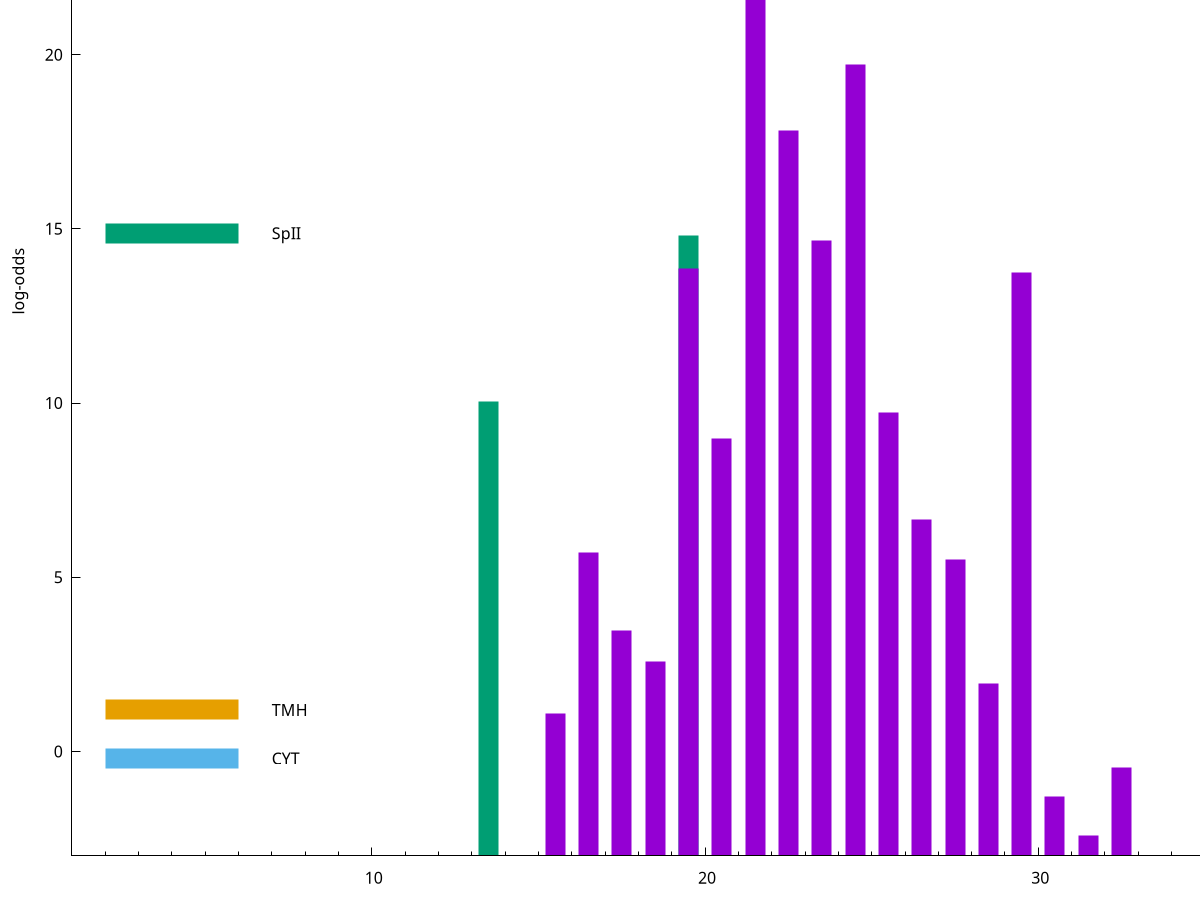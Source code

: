 set title "LipoP predictions for SRR4017849.gff"
set size 2., 1.4
set xrange [1:70] 
set mxtics 10
set yrange [-3:30]
set y2range [0:33]
set ylabel "log-odds"
set term postscript eps color solid "Helvetica" 30
set output "SRR4017849.gff175.eps"
set arrow from 2,27.38 to 6,27.38 nohead lt 1 lw 20
set label "SpI" at 7,27.38
set arrow from 2,14.8738 to 6,14.8738 nohead lt 2 lw 20
set label "SpII" at 7,14.8738
set arrow from 2,1.19042 to 6,1.19042 nohead lt 4 lw 20
set label "TMH" at 7,1.19042
set arrow from 2,-0.200913 to 6,-0.200913 nohead lt 3 lw 20
set label "CYT" at 7,-0.200913
set arrow from 2,27.38 to 6,27.38 nohead lt 1 lw 20
set label "SpI" at 7,27.38
# NOTE: The scores below are the log-odds scores with the threshold
# NOTE: subtracted (a hack to make gnuplot make the histogram all
# NOTE: look nice).
plot "-" axes x1y2 title "" with impulses lt 2 lw 20, "-" axes x1y2 title "" with impulses lt 1 lw 20
19.500000 17.821700
13.500000 13.057100
e
21.500000 30.370500
24.500000 22.705200
22.500000 20.833300
23.500000 17.672400
19.500000 16.853800
29.500000 16.757900
25.500000 12.739270
20.500000 11.981970
26.500000 9.665100
16.500000 8.699070
27.500000 8.503650
17.500000 6.461340
18.500000 5.574190
28.500000 4.957450
15.500000 4.101700
32.500000 2.542368
30.500000 1.703780
31.500000 0.576400
e
exit
